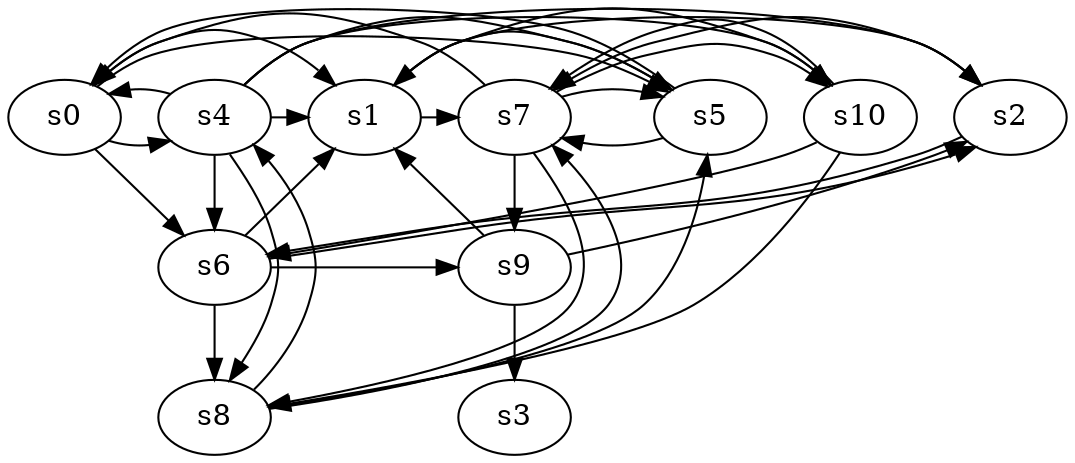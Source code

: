 digraph game_0852_complex_11 {
    s0 [name="s0", player=1];
    s1 [name="s1", player=1];
    s2 [name="s2", player=0];
    s3 [name="s3", player=0];
    s4 [name="s4", player=1, target=1];
    s5 [name="s5", player=0];
    s6 [name="s6", player=0];
    s7 [name="s7", player=0];
    s8 [name="s8", player=0];
    s9 [name="s9", player=0];
    s10 [name="s10", player=1, target=1];

    s0 -> s1 [constraint="!(time % 5 == 2)"];
    s0 -> s4 [constraint="!(time % 2 == 1)"];
    s0 -> s5 [constraint="time == 9 || time == 15"];
    s0 -> s6 [constraint="time % 5 == 3 || time % 5 == 4"];
    s1 -> s2 [constraint="time % 2 == 0 || time % 2 == 0"];
    s1 -> s7 [constraint="time == 15 || time == 26"];
    s1 -> s10 [constraint="time % 6 == 4"];
    s2 -> s6 [constraint="time % 3 == 1 || time % 4 == 1"];
    s2 -> s7 [constraint="time % 2 == 0 && time % 4 == 3"];
    s4 -> s0 [constraint="time % 4 == 3"];
    s4 -> s1 [constraint="time % 8 == 2"];
    s4 -> s2 [constraint="time % 5 == 2"];
    s4 -> s5 [constraint="time % 2 == 1 && time % 5 == 0"];
    s4 -> s6;
    s4 -> s8 [constraint="time == 5"];
    s4 -> s10 [constraint="time % 3 == 2 || time % 3 == 0"];
    s5 -> s0 [constraint="!(time % 6 == 4)"];
    s5 -> s1 [constraint="!(time % 4 == 2)"];
    s5 -> s7 [constraint="time == 6 || time == 9 || time == 13 || time == 24"];
    s6 -> s1 [constraint="!(time % 4 == 2)"];
    s6 -> s2 [constraint="!(time % 5 == 0)"];
    s6 -> s8;
    s6 -> s9 [constraint="time == 0 || time == 1 || time == 10 || time == 13 || time == 15"];
    s7 -> s0 [constraint="!(time % 4 == 3)"];
    s7 -> s5 [constraint="time == 6 || time == 7 || time == 12 || time == 15 || time == 17"];
    s7 -> s8 [constraint="time == 25"];
    s7 -> s9;
    s7 -> s10 [constraint="!(time % 5 == 4)"];
    s8 -> s4 [constraint="!(time % 5 == 0)"];
    s8 -> s5 [constraint="time % 4 == 2 || time % 2 == 0"];
    s8 -> s7 [constraint="!(time % 2 == 0)"];
    s9 -> s1 [constraint="time % 4 == 1"];
    s9 -> s2 [constraint="time % 4 == 0 || time % 4 == 1"];
    s9 -> s3;
    s10 -> s6 [constraint="time % 3 == 0 && time % 3 == 2"];
    s10 -> s7 [constraint="!(time % 4 == 0)"];
    s10 -> s8 [constraint="!(time % 4 == 3)"];
}
